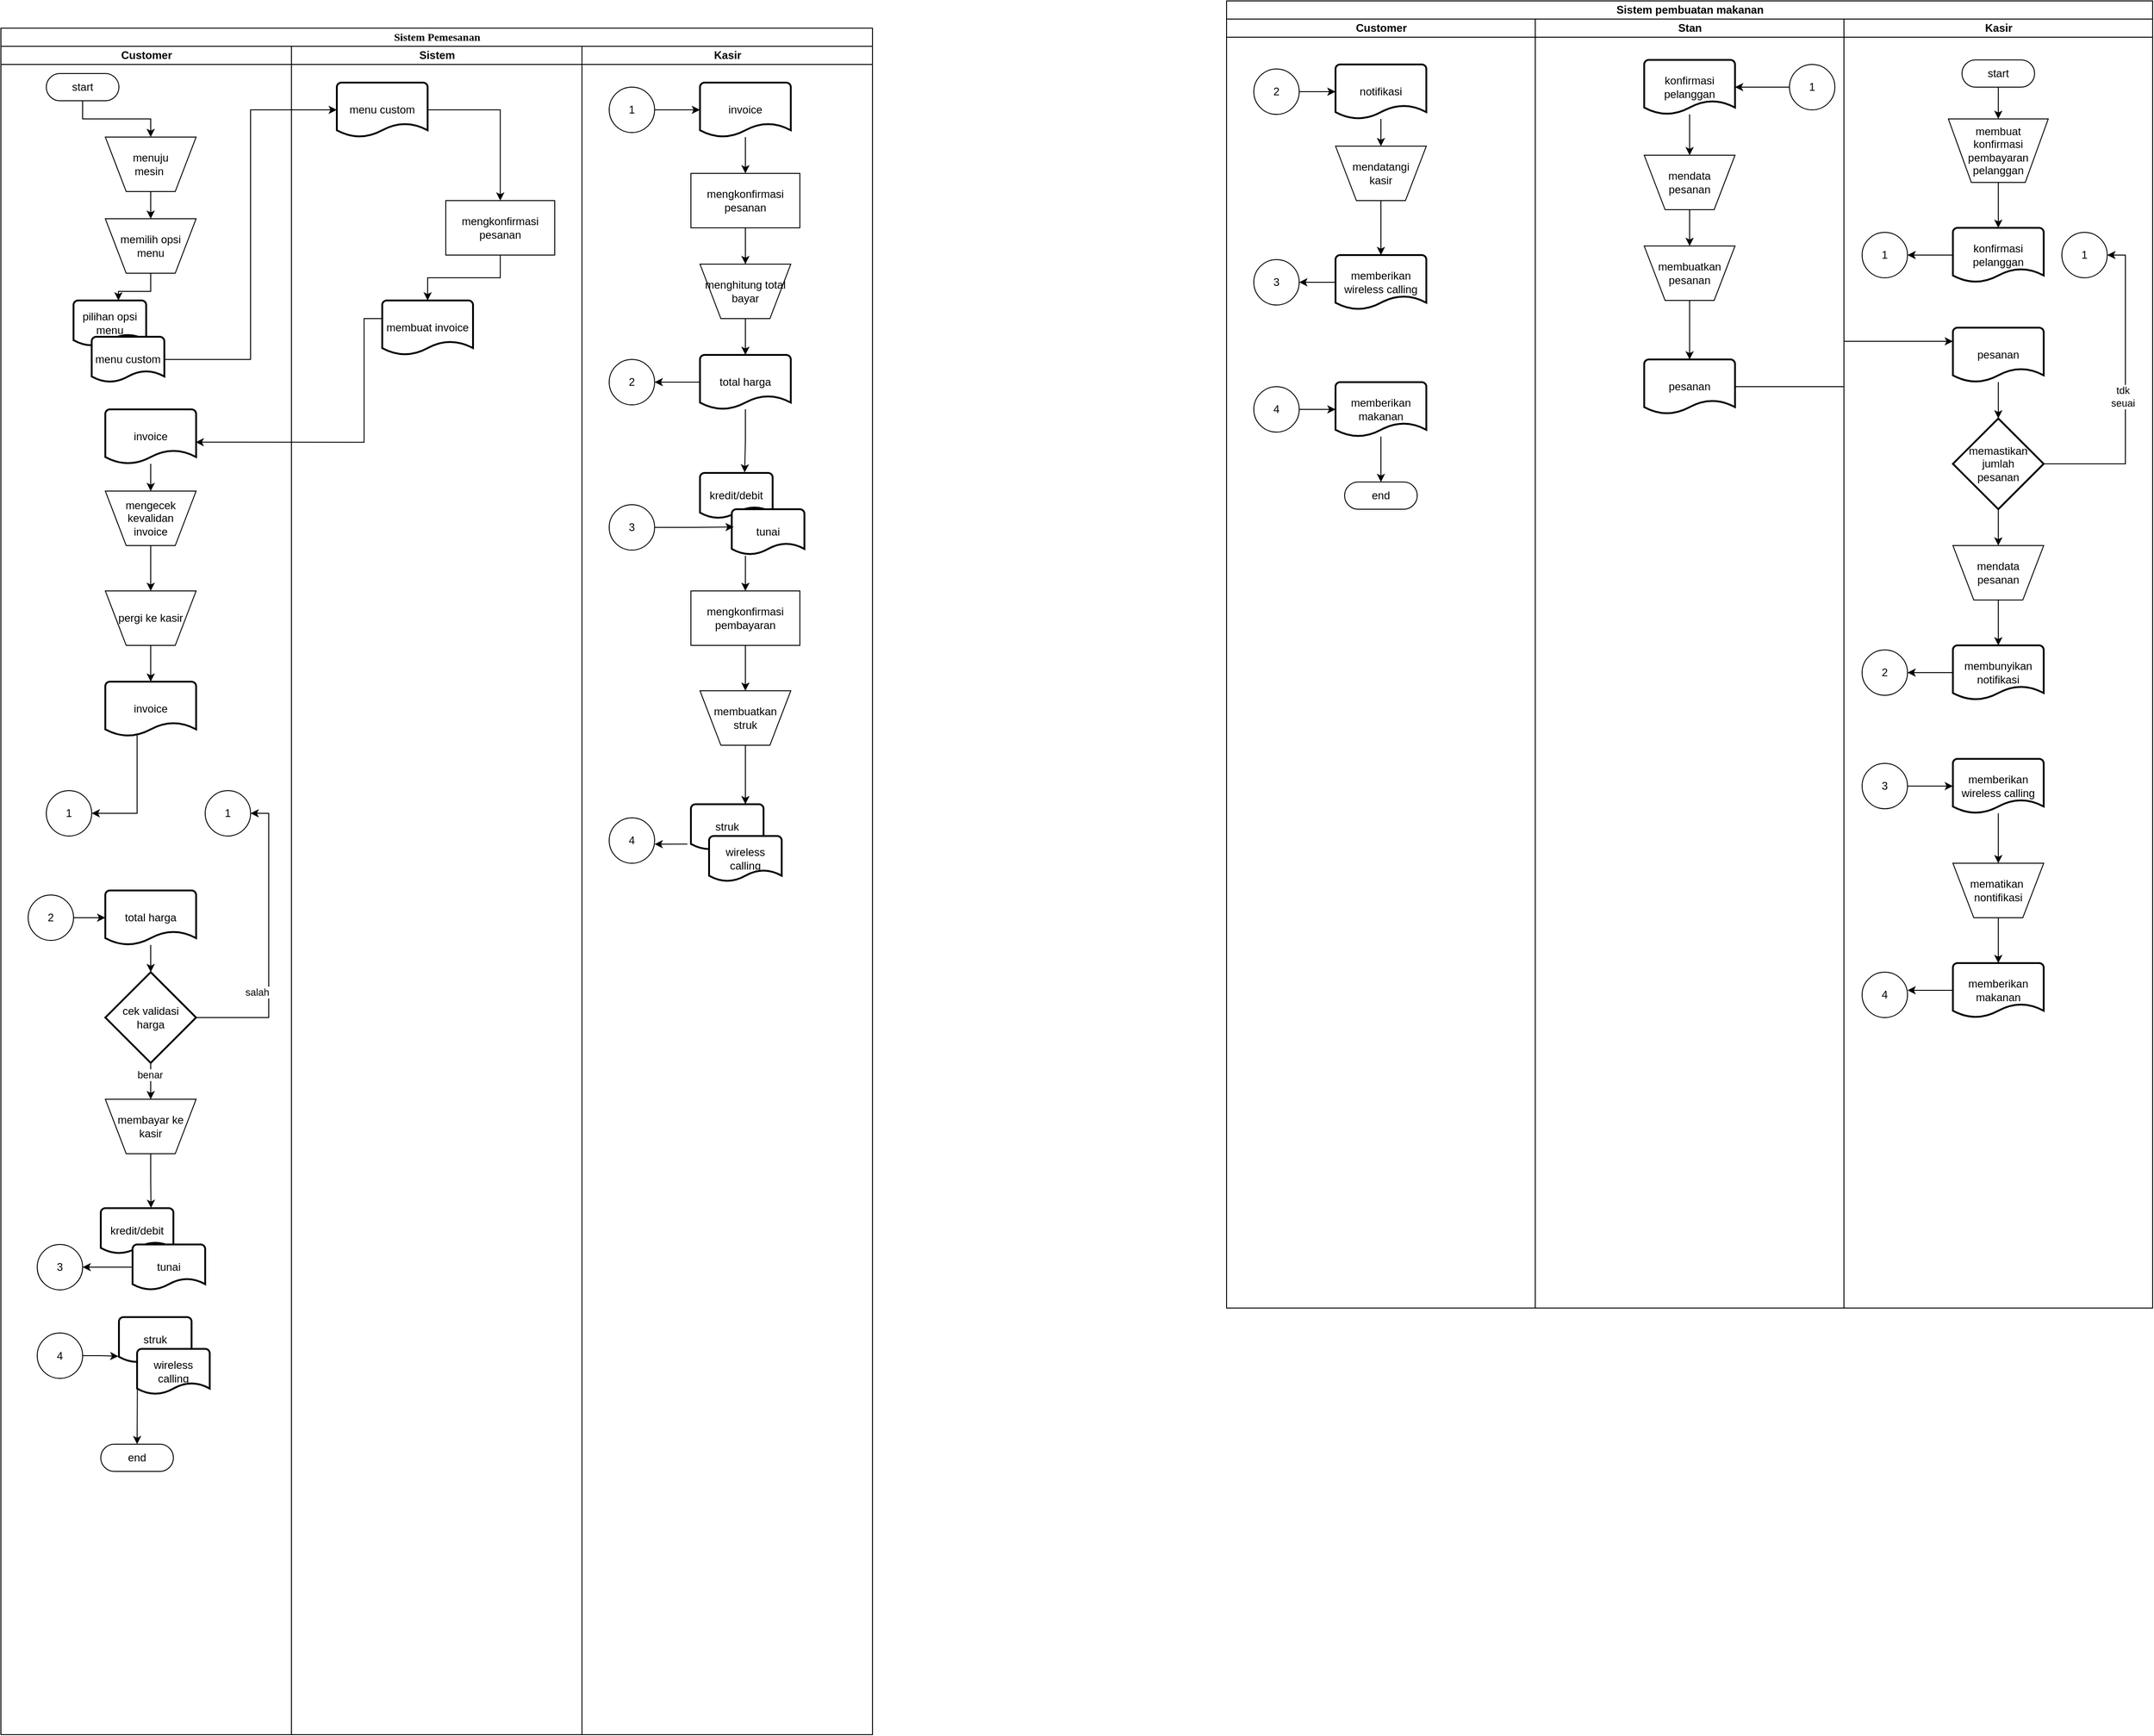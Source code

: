 <mxfile version="24.2.1" type="github">
  <diagram name="Page-1" id="0783ab3e-0a74-02c8-0abd-f7b4e66b4bec">
    <mxGraphModel dx="3350" dy="1765" grid="1" gridSize="10" guides="1" tooltips="1" connect="1" arrows="1" fold="1" page="1" pageScale="1" pageWidth="850" pageHeight="1100" background="none" math="0" shadow="0">
      <root>
        <mxCell id="0" />
        <mxCell id="1" parent="0" />
        <mxCell id="1c1d494c118603dd-1" value="Sistem Pemesanan" style="swimlane;html=1;childLayout=stackLayout;startSize=20;rounded=0;shadow=0;comic=0;labelBackgroundColor=none;strokeWidth=1;fontFamily=Verdana;fontSize=12;align=center;movable=1;resizable=1;rotatable=1;deletable=1;editable=1;locked=0;connectable=1;" parent="1" vertex="1">
          <mxGeometry x="10" y="30" width="960" height="1880" as="geometry" />
        </mxCell>
        <mxCell id="1c1d494c118603dd-2" value="Customer" style="swimlane;html=1;startSize=20;movable=1;resizable=1;rotatable=1;deletable=1;editable=1;locked=0;connectable=1;" parent="1c1d494c118603dd-1" vertex="1">
          <mxGeometry y="20" width="320" height="1860" as="geometry" />
        </mxCell>
        <mxCell id="wqHbsf-exHpVI4swrrhD-13" style="edgeStyle=orthogonalEdgeStyle;rounded=0;orthogonalLoop=1;jettySize=auto;html=1;entryX=0.5;entryY=0;entryDx=0;entryDy=0;" parent="1c1d494c118603dd-2" source="wqHbsf-exHpVI4swrrhD-8" target="wqHbsf-exHpVI4swrrhD-10" edge="1">
          <mxGeometry relative="1" as="geometry" />
        </mxCell>
        <mxCell id="wqHbsf-exHpVI4swrrhD-8" value="start" style="html=1;dashed=0;whiteSpace=wrap;shape=mxgraph.dfd.start" parent="1c1d494c118603dd-2" vertex="1">
          <mxGeometry x="50" y="30" width="80" height="30" as="geometry" />
        </mxCell>
        <mxCell id="wqHbsf-exHpVI4swrrhD-14" style="edgeStyle=orthogonalEdgeStyle;rounded=0;orthogonalLoop=1;jettySize=auto;html=1;entryX=0.5;entryY=0;entryDx=0;entryDy=0;" parent="1c1d494c118603dd-2" source="wqHbsf-exHpVI4swrrhD-10" target="wqHbsf-exHpVI4swrrhD-11" edge="1">
          <mxGeometry relative="1" as="geometry" />
        </mxCell>
        <mxCell id="wqHbsf-exHpVI4swrrhD-10" value="menuju&lt;div&gt;mesin&amp;nbsp;&lt;/div&gt;" style="verticalLabelPosition=middle;verticalAlign=middle;html=1;shape=trapezoid;perimeter=trapezoidPerimeter;whiteSpace=wrap;size=0.23;arcSize=10;flipV=1;labelPosition=center;align=center;" parent="1c1d494c118603dd-2" vertex="1">
          <mxGeometry x="115" y="100" width="100" height="60" as="geometry" />
        </mxCell>
        <mxCell id="u9i59XWlAlZomTc7qoZ3-51" style="edgeStyle=orthogonalEdgeStyle;rounded=0;orthogonalLoop=1;jettySize=auto;html=1;entryX=0.618;entryY=0;entryDx=0;entryDy=0;entryPerimeter=0;" parent="1c1d494c118603dd-2" source="wqHbsf-exHpVI4swrrhD-11" target="u9i59XWlAlZomTc7qoZ3-33" edge="1">
          <mxGeometry relative="1" as="geometry" />
        </mxCell>
        <mxCell id="wqHbsf-exHpVI4swrrhD-11" value="memilih opsi&lt;div&gt;menu&lt;/div&gt;" style="verticalLabelPosition=middle;verticalAlign=middle;html=1;shape=trapezoid;perimeter=trapezoidPerimeter;whiteSpace=wrap;size=0.23;arcSize=10;flipV=1;labelPosition=center;align=center;" parent="1c1d494c118603dd-2" vertex="1">
          <mxGeometry x="115" y="190" width="100" height="60" as="geometry" />
        </mxCell>
        <mxCell id="u9i59XWlAlZomTc7qoZ3-33" value="pilihan opsi menu" style="strokeWidth=2;html=1;shape=mxgraph.flowchart.document2;whiteSpace=wrap;size=0.25;" parent="1c1d494c118603dd-2" vertex="1">
          <mxGeometry x="80" y="280" width="80" height="50" as="geometry" />
        </mxCell>
        <mxCell id="u9i59XWlAlZomTc7qoZ3-46" style="edgeStyle=orthogonalEdgeStyle;rounded=0;orthogonalLoop=1;jettySize=auto;html=1;" parent="1c1d494c118603dd-2" source="u9i59XWlAlZomTc7qoZ3-37" target="u9i59XWlAlZomTc7qoZ3-45" edge="1">
          <mxGeometry relative="1" as="geometry" />
        </mxCell>
        <mxCell id="u9i59XWlAlZomTc7qoZ3-37" value="invoice" style="strokeWidth=2;html=1;shape=mxgraph.flowchart.document2;whiteSpace=wrap;size=0.25;" parent="1c1d494c118603dd-2" vertex="1">
          <mxGeometry x="115" y="400" width="100" height="60" as="geometry" />
        </mxCell>
        <mxCell id="u9i59XWlAlZomTc7qoZ3-48" value="" style="edgeStyle=orthogonalEdgeStyle;rounded=0;orthogonalLoop=1;jettySize=auto;html=1;" parent="1c1d494c118603dd-2" source="u9i59XWlAlZomTc7qoZ3-45" target="u9i59XWlAlZomTc7qoZ3-47" edge="1">
          <mxGeometry relative="1" as="geometry" />
        </mxCell>
        <mxCell id="u9i59XWlAlZomTc7qoZ3-45" value="mengecek kevalidan &lt;br&gt;invoice" style="verticalLabelPosition=middle;verticalAlign=middle;html=1;shape=trapezoid;perimeter=trapezoidPerimeter;whiteSpace=wrap;size=0.23;arcSize=10;flipV=1;labelPosition=center;align=center;" parent="1c1d494c118603dd-2" vertex="1">
          <mxGeometry x="115" y="490" width="100" height="60" as="geometry" />
        </mxCell>
        <mxCell id="u9i59XWlAlZomTc7qoZ3-47" value="pergi ke kasir" style="verticalLabelPosition=middle;verticalAlign=middle;html=1;shape=trapezoid;perimeter=trapezoidPerimeter;whiteSpace=wrap;size=0.23;arcSize=10;flipV=1;labelPosition=center;align=center;" parent="1c1d494c118603dd-2" vertex="1">
          <mxGeometry x="115" y="600" width="100" height="60" as="geometry" />
        </mxCell>
        <mxCell id="u9i59XWlAlZomTc7qoZ3-49" value="menu custom" style="strokeWidth=2;html=1;shape=mxgraph.flowchart.document2;whiteSpace=wrap;size=0.25;" parent="1c1d494c118603dd-2" vertex="1">
          <mxGeometry x="100" y="320" width="80" height="50" as="geometry" />
        </mxCell>
        <mxCell id="u9i59XWlAlZomTc7qoZ3-59" style="edgeStyle=orthogonalEdgeStyle;rounded=0;orthogonalLoop=1;jettySize=auto;html=1;" parent="1c1d494c118603dd-2" target="u9i59XWlAlZomTc7qoZ3-58" edge="1">
          <mxGeometry relative="1" as="geometry">
            <mxPoint x="150.0" y="730" as="sourcePoint" />
            <mxPoint x="100.0" y="855" as="targetPoint" />
            <Array as="points">
              <mxPoint x="150" y="845" />
              <mxPoint x="105" y="845" />
            </Array>
          </mxGeometry>
        </mxCell>
        <mxCell id="u9i59XWlAlZomTc7qoZ3-55" value="invoice" style="strokeWidth=2;html=1;shape=mxgraph.flowchart.document2;whiteSpace=wrap;size=0.25;" parent="1c1d494c118603dd-2" vertex="1">
          <mxGeometry x="115" y="700" width="100" height="60" as="geometry" />
        </mxCell>
        <mxCell id="u9i59XWlAlZomTc7qoZ3-56" style="edgeStyle=orthogonalEdgeStyle;rounded=0;orthogonalLoop=1;jettySize=auto;html=1;entryX=0.5;entryY=0;entryDx=0;entryDy=0;entryPerimeter=0;" parent="1c1d494c118603dd-2" source="u9i59XWlAlZomTc7qoZ3-47" target="u9i59XWlAlZomTc7qoZ3-55" edge="1">
          <mxGeometry relative="1" as="geometry" />
        </mxCell>
        <mxCell id="u9i59XWlAlZomTc7qoZ3-58" value="1" style="ellipse;whiteSpace=wrap;html=1;aspect=fixed;" parent="1c1d494c118603dd-2" vertex="1">
          <mxGeometry x="50" y="820" width="50" height="50" as="geometry" />
        </mxCell>
        <mxCell id="u9i59XWlAlZomTc7qoZ3-69" value="total harga" style="strokeWidth=2;html=1;shape=mxgraph.flowchart.document2;whiteSpace=wrap;size=0.25;" parent="1c1d494c118603dd-2" vertex="1">
          <mxGeometry x="115" y="930" width="100" height="60" as="geometry" />
        </mxCell>
        <mxCell id="u9i59XWlAlZomTc7qoZ3-70" value="2" style="ellipse;whiteSpace=wrap;html=1;aspect=fixed;" parent="1c1d494c118603dd-2" vertex="1">
          <mxGeometry x="30" y="935" width="50" height="50" as="geometry" />
        </mxCell>
        <mxCell id="u9i59XWlAlZomTc7qoZ3-71" style="edgeStyle=orthogonalEdgeStyle;rounded=0;orthogonalLoop=1;jettySize=auto;html=1;entryX=0;entryY=0.5;entryDx=0;entryDy=0;entryPerimeter=0;" parent="1c1d494c118603dd-2" source="u9i59XWlAlZomTc7qoZ3-70" target="u9i59XWlAlZomTc7qoZ3-69" edge="1">
          <mxGeometry relative="1" as="geometry" />
        </mxCell>
        <mxCell id="u9i59XWlAlZomTc7qoZ3-77" style="edgeStyle=orthogonalEdgeStyle;rounded=0;orthogonalLoop=1;jettySize=auto;html=1;entryX=1;entryY=0.5;entryDx=0;entryDy=0;" parent="1c1d494c118603dd-2" source="u9i59XWlAlZomTc7qoZ3-74" target="u9i59XWlAlZomTc7qoZ3-76" edge="1">
          <mxGeometry relative="1" as="geometry" />
        </mxCell>
        <mxCell id="FpPtYlC5EsILxaDDrqei-9" value="salah" style="edgeLabel;html=1;align=center;verticalAlign=middle;resizable=0;points=[];" parent="u9i59XWlAlZomTc7qoZ3-77" vertex="1" connectable="0">
          <mxGeometry x="-0.422" y="4" relative="1" as="geometry">
            <mxPoint x="-9" y="-14" as="offset" />
          </mxGeometry>
        </mxCell>
        <mxCell id="u9i59XWlAlZomTc7qoZ3-78" style="edgeStyle=orthogonalEdgeStyle;rounded=0;orthogonalLoop=1;jettySize=auto;html=1;" parent="1c1d494c118603dd-2" source="u9i59XWlAlZomTc7qoZ3-74" target="u9i59XWlAlZomTc7qoZ3-75" edge="1">
          <mxGeometry relative="1" as="geometry" />
        </mxCell>
        <mxCell id="FpPtYlC5EsILxaDDrqei-8" value="benar" style="edgeLabel;html=1;align=center;verticalAlign=middle;resizable=0;points=[];" parent="u9i59XWlAlZomTc7qoZ3-78" vertex="1" connectable="0">
          <mxGeometry x="-0.35" y="-1" relative="1" as="geometry">
            <mxPoint as="offset" />
          </mxGeometry>
        </mxCell>
        <mxCell id="u9i59XWlAlZomTc7qoZ3-74" value="cek validasi&lt;div&gt;harga&lt;/div&gt;" style="strokeWidth=2;html=1;shape=mxgraph.flowchart.decision;whiteSpace=wrap;" parent="1c1d494c118603dd-2" vertex="1">
          <mxGeometry x="115" y="1020" width="100" height="100" as="geometry" />
        </mxCell>
        <mxCell id="u9i59XWlAlZomTc7qoZ3-75" value="membayar ke kasir" style="verticalLabelPosition=middle;verticalAlign=middle;html=1;shape=trapezoid;perimeter=trapezoidPerimeter;whiteSpace=wrap;size=0.23;arcSize=10;flipV=1;labelPosition=center;align=center;" parent="1c1d494c118603dd-2" vertex="1">
          <mxGeometry x="115" y="1160" width="100" height="60" as="geometry" />
        </mxCell>
        <mxCell id="u9i59XWlAlZomTc7qoZ3-76" value="1" style="ellipse;whiteSpace=wrap;html=1;aspect=fixed;" parent="1c1d494c118603dd-2" vertex="1">
          <mxGeometry x="225" y="820" width="50" height="50" as="geometry" />
        </mxCell>
        <mxCell id="u9i59XWlAlZomTc7qoZ3-82" value="kredit/debit" style="strokeWidth=2;html=1;shape=mxgraph.flowchart.document2;whiteSpace=wrap;size=0.25;" parent="1c1d494c118603dd-2" vertex="1">
          <mxGeometry x="110" y="1280" width="80" height="50" as="geometry" />
        </mxCell>
        <mxCell id="u9i59XWlAlZomTc7qoZ3-86" style="edgeStyle=orthogonalEdgeStyle;rounded=0;orthogonalLoop=1;jettySize=auto;html=1;entryX=1;entryY=0.5;entryDx=0;entryDy=0;" parent="1c1d494c118603dd-2" source="u9i59XWlAlZomTc7qoZ3-83" target="u9i59XWlAlZomTc7qoZ3-85" edge="1">
          <mxGeometry relative="1" as="geometry">
            <mxPoint x="90" y="1345" as="targetPoint" />
          </mxGeometry>
        </mxCell>
        <mxCell id="u9i59XWlAlZomTc7qoZ3-83" value="tunai" style="strokeWidth=2;html=1;shape=mxgraph.flowchart.document2;whiteSpace=wrap;size=0.25;" parent="1c1d494c118603dd-2" vertex="1">
          <mxGeometry x="145" y="1320" width="80" height="50" as="geometry" />
        </mxCell>
        <mxCell id="u9i59XWlAlZomTc7qoZ3-84" style="edgeStyle=orthogonalEdgeStyle;rounded=0;orthogonalLoop=1;jettySize=auto;html=1;entryX=0.692;entryY=-0.007;entryDx=0;entryDy=0;entryPerimeter=0;" parent="1c1d494c118603dd-2" source="u9i59XWlAlZomTc7qoZ3-75" target="u9i59XWlAlZomTc7qoZ3-82" edge="1">
          <mxGeometry relative="1" as="geometry" />
        </mxCell>
        <mxCell id="u9i59XWlAlZomTc7qoZ3-85" value="3" style="ellipse;whiteSpace=wrap;html=1;aspect=fixed;" parent="1c1d494c118603dd-2" vertex="1">
          <mxGeometry x="40" y="1320" width="50" height="50" as="geometry" />
        </mxCell>
        <mxCell id="u9i59XWlAlZomTc7qoZ3-109" value="4" style="ellipse;whiteSpace=wrap;html=1;aspect=fixed;" parent="1c1d494c118603dd-2" vertex="1">
          <mxGeometry x="40" y="1417.5" width="50" height="50" as="geometry" />
        </mxCell>
        <mxCell id="u9i59XWlAlZomTc7qoZ3-112" style="edgeStyle=orthogonalEdgeStyle;rounded=0;orthogonalLoop=1;jettySize=auto;html=1;entryX=0.5;entryY=0;entryDx=0;entryDy=0;entryPerimeter=0;" parent="1c1d494c118603dd-2" source="u9i59XWlAlZomTc7qoZ3-69" target="u9i59XWlAlZomTc7qoZ3-74" edge="1">
          <mxGeometry relative="1" as="geometry" />
        </mxCell>
        <mxCell id="FpPtYlC5EsILxaDDrqei-4" value="struk" style="strokeWidth=2;html=1;shape=mxgraph.flowchart.document2;whiteSpace=wrap;size=0.25;" parent="1c1d494c118603dd-2" vertex="1">
          <mxGeometry x="130" y="1400" width="80" height="50" as="geometry" />
        </mxCell>
        <mxCell id="FpPtYlC5EsILxaDDrqei-5" value="wireless calling" style="strokeWidth=2;html=1;shape=mxgraph.flowchart.document2;whiteSpace=wrap;size=0.25;" parent="1c1d494c118603dd-2" vertex="1">
          <mxGeometry x="150" y="1435" width="80" height="50" as="geometry" />
        </mxCell>
        <mxCell id="FpPtYlC5EsILxaDDrqei-7" style="edgeStyle=orthogonalEdgeStyle;rounded=0;orthogonalLoop=1;jettySize=auto;html=1;entryX=-0.008;entryY=0.863;entryDx=0;entryDy=0;entryPerimeter=0;" parent="1c1d494c118603dd-2" source="u9i59XWlAlZomTc7qoZ3-109" target="FpPtYlC5EsILxaDDrqei-4" edge="1">
          <mxGeometry relative="1" as="geometry" />
        </mxCell>
        <mxCell id="FpPtYlC5EsILxaDDrqei-74" value="end" style="html=1;dashed=0;whiteSpace=wrap;shape=mxgraph.dfd.start" parent="1c1d494c118603dd-2" vertex="1">
          <mxGeometry x="110" y="1540" width="80" height="30" as="geometry" />
        </mxCell>
        <mxCell id="FpPtYlC5EsILxaDDrqei-75" value="" style="endArrow=classic;html=1;rounded=0;entryX=0.5;entryY=0.5;entryDx=0;entryDy=-15;entryPerimeter=0;exitX=0.004;exitY=0.826;exitDx=0;exitDy=0;exitPerimeter=0;" parent="1c1d494c118603dd-2" source="FpPtYlC5EsILxaDDrqei-5" target="FpPtYlC5EsILxaDDrqei-74" edge="1">
          <mxGeometry width="50" height="50" relative="1" as="geometry">
            <mxPoint x="240" y="1560" as="sourcePoint" />
            <mxPoint x="290" y="1510" as="targetPoint" />
          </mxGeometry>
        </mxCell>
        <mxCell id="1c1d494c118603dd-3" value="Sistem" style="swimlane;html=1;startSize=20;movable=1;resizable=1;rotatable=1;deletable=1;editable=1;locked=0;connectable=1;" parent="1c1d494c118603dd-1" vertex="1">
          <mxGeometry x="320" y="20" width="320" height="1860" as="geometry" />
        </mxCell>
        <mxCell id="u9i59XWlAlZomTc7qoZ3-42" style="edgeStyle=orthogonalEdgeStyle;rounded=0;orthogonalLoop=1;jettySize=auto;html=1;" parent="1c1d494c118603dd-3" source="u9i59XWlAlZomTc7qoZ3-34" target="u9i59XWlAlZomTc7qoZ3-35" edge="1">
          <mxGeometry relative="1" as="geometry" />
        </mxCell>
        <mxCell id="u9i59XWlAlZomTc7qoZ3-34" value="menu custom" style="strokeWidth=2;html=1;shape=mxgraph.flowchart.document2;whiteSpace=wrap;size=0.25;" parent="1c1d494c118603dd-3" vertex="1">
          <mxGeometry x="50" y="40" width="100" height="60" as="geometry" />
        </mxCell>
        <mxCell id="u9i59XWlAlZomTc7qoZ3-35" value="mengkonfirmasi pesanan" style="rounded=0;whiteSpace=wrap;html=1;" parent="1c1d494c118603dd-3" vertex="1">
          <mxGeometry x="170" y="170" width="120" height="60" as="geometry" />
        </mxCell>
        <mxCell id="u9i59XWlAlZomTc7qoZ3-36" value="membuat invoice" style="strokeWidth=2;html=1;shape=mxgraph.flowchart.document2;whiteSpace=wrap;size=0.25;" parent="1c1d494c118603dd-3" vertex="1">
          <mxGeometry x="100" y="280" width="100" height="60" as="geometry" />
        </mxCell>
        <mxCell id="u9i59XWlAlZomTc7qoZ3-43" style="edgeStyle=orthogonalEdgeStyle;rounded=0;orthogonalLoop=1;jettySize=auto;html=1;entryX=0.5;entryY=0;entryDx=0;entryDy=0;entryPerimeter=0;" parent="1c1d494c118603dd-3" source="u9i59XWlAlZomTc7qoZ3-35" target="u9i59XWlAlZomTc7qoZ3-36" edge="1">
          <mxGeometry relative="1" as="geometry" />
        </mxCell>
        <mxCell id="u9i59XWlAlZomTc7qoZ3-44" style="edgeStyle=orthogonalEdgeStyle;rounded=0;orthogonalLoop=1;jettySize=auto;html=1;entryX=0.995;entryY=0.603;entryDx=0;entryDy=0;entryPerimeter=0;" parent="1c1d494c118603dd-1" source="u9i59XWlAlZomTc7qoZ3-36" target="u9i59XWlAlZomTc7qoZ3-37" edge="1">
          <mxGeometry relative="1" as="geometry">
            <Array as="points">
              <mxPoint x="450" y="320" />
              <mxPoint x="400" y="320" />
              <mxPoint x="400" y="456" />
            </Array>
          </mxGeometry>
        </mxCell>
        <mxCell id="u9i59XWlAlZomTc7qoZ3-54" style="edgeStyle=orthogonalEdgeStyle;rounded=0;orthogonalLoop=1;jettySize=auto;html=1;entryX=0;entryY=0.5;entryDx=0;entryDy=0;entryPerimeter=0;" parent="1c1d494c118603dd-1" source="u9i59XWlAlZomTc7qoZ3-49" target="u9i59XWlAlZomTc7qoZ3-34" edge="1">
          <mxGeometry relative="1" as="geometry" />
        </mxCell>
        <mxCell id="1c1d494c118603dd-4" value="Kasir" style="swimlane;html=1;startSize=20;movable=1;resizable=1;rotatable=1;deletable=1;editable=1;locked=0;connectable=1;" parent="1c1d494c118603dd-1" vertex="1">
          <mxGeometry x="640" y="20" width="320" height="1860" as="geometry" />
        </mxCell>
        <mxCell id="u9i59XWlAlZomTc7qoZ3-65" style="edgeStyle=orthogonalEdgeStyle;rounded=0;orthogonalLoop=1;jettySize=auto;html=1;" parent="1c1d494c118603dd-4" source="wqHbsf-exHpVI4swrrhD-23" target="u9i59XWlAlZomTc7qoZ3-62" edge="1">
          <mxGeometry relative="1" as="geometry" />
        </mxCell>
        <mxCell id="wqHbsf-exHpVI4swrrhD-23" value="1" style="ellipse;whiteSpace=wrap;html=1;aspect=fixed;" parent="1c1d494c118603dd-4" vertex="1">
          <mxGeometry x="30" y="45" width="50" height="50" as="geometry" />
        </mxCell>
        <mxCell id="u9i59XWlAlZomTc7qoZ3-89" style="edgeStyle=orthogonalEdgeStyle;rounded=0;orthogonalLoop=1;jettySize=auto;html=1;entryX=0.5;entryY=0;entryDx=0;entryDy=0;" parent="1c1d494c118603dd-4" source="u9i59XWlAlZomTc7qoZ3-61" target="u9i59XWlAlZomTc7qoZ3-66" edge="1">
          <mxGeometry relative="1" as="geometry" />
        </mxCell>
        <mxCell id="u9i59XWlAlZomTc7qoZ3-61" value="mengkonfirmasi pesanan" style="rounded=0;whiteSpace=wrap;html=1;" parent="1c1d494c118603dd-4" vertex="1">
          <mxGeometry x="120" y="140" width="120" height="60" as="geometry" />
        </mxCell>
        <mxCell id="u9i59XWlAlZomTc7qoZ3-88" style="edgeStyle=orthogonalEdgeStyle;rounded=0;orthogonalLoop=1;jettySize=auto;html=1;entryX=0.5;entryY=0;entryDx=0;entryDy=0;" parent="1c1d494c118603dd-4" source="u9i59XWlAlZomTc7qoZ3-62" target="u9i59XWlAlZomTc7qoZ3-61" edge="1">
          <mxGeometry relative="1" as="geometry" />
        </mxCell>
        <mxCell id="u9i59XWlAlZomTc7qoZ3-62" value="invoice" style="strokeWidth=2;html=1;shape=mxgraph.flowchart.document2;whiteSpace=wrap;size=0.25;" parent="1c1d494c118603dd-4" vertex="1">
          <mxGeometry x="130" y="40" width="100" height="60" as="geometry" />
        </mxCell>
        <mxCell id="u9i59XWlAlZomTc7qoZ3-66" value="menghitung total bayar" style="verticalLabelPosition=middle;verticalAlign=middle;html=1;shape=trapezoid;perimeter=trapezoidPerimeter;whiteSpace=wrap;size=0.23;arcSize=10;flipV=1;labelPosition=center;align=center;" parent="1c1d494c118603dd-4" vertex="1">
          <mxGeometry x="130" y="240" width="100" height="60" as="geometry" />
        </mxCell>
        <mxCell id="u9i59XWlAlZomTc7qoZ3-72" style="edgeStyle=orthogonalEdgeStyle;rounded=0;orthogonalLoop=1;jettySize=auto;html=1;entryX=1;entryY=0.5;entryDx=0;entryDy=0;" parent="1c1d494c118603dd-4" source="u9i59XWlAlZomTc7qoZ3-67" target="u9i59XWlAlZomTc7qoZ3-68" edge="1">
          <mxGeometry relative="1" as="geometry" />
        </mxCell>
        <mxCell id="u9i59XWlAlZomTc7qoZ3-67" value="total harga" style="strokeWidth=2;html=1;shape=mxgraph.flowchart.document2;whiteSpace=wrap;size=0.25;" parent="1c1d494c118603dd-4" vertex="1">
          <mxGeometry x="130" y="340" width="100" height="60" as="geometry" />
        </mxCell>
        <mxCell id="u9i59XWlAlZomTc7qoZ3-68" value="2" style="ellipse;whiteSpace=wrap;html=1;aspect=fixed;" parent="1c1d494c118603dd-4" vertex="1">
          <mxGeometry x="30" y="345" width="50" height="50" as="geometry" />
        </mxCell>
        <mxCell id="u9i59XWlAlZomTc7qoZ3-90" style="edgeStyle=orthogonalEdgeStyle;rounded=0;orthogonalLoop=1;jettySize=auto;html=1;entryX=0.5;entryY=0;entryDx=0;entryDy=0;entryPerimeter=0;" parent="1c1d494c118603dd-4" source="u9i59XWlAlZomTc7qoZ3-66" target="u9i59XWlAlZomTc7qoZ3-67" edge="1">
          <mxGeometry relative="1" as="geometry" />
        </mxCell>
        <mxCell id="u9i59XWlAlZomTc7qoZ3-91" value="kredit/debit" style="strokeWidth=2;html=1;shape=mxgraph.flowchart.document2;whiteSpace=wrap;size=0.25;" parent="1c1d494c118603dd-4" vertex="1">
          <mxGeometry x="130" y="470" width="80" height="50" as="geometry" />
        </mxCell>
        <mxCell id="u9i59XWlAlZomTc7qoZ3-93" value="tunai" style="strokeWidth=2;html=1;shape=mxgraph.flowchart.document2;whiteSpace=wrap;size=0.25;" parent="1c1d494c118603dd-4" vertex="1">
          <mxGeometry x="165" y="510" width="80" height="50" as="geometry" />
        </mxCell>
        <mxCell id="u9i59XWlAlZomTc7qoZ3-97" style="edgeStyle=orthogonalEdgeStyle;rounded=0;orthogonalLoop=1;jettySize=auto;html=1;entryX=0.027;entryY=0.39;entryDx=0;entryDy=0;entryPerimeter=0;" parent="1c1d494c118603dd-4" source="u9i59XWlAlZomTc7qoZ3-94" target="u9i59XWlAlZomTc7qoZ3-93" edge="1">
          <mxGeometry relative="1" as="geometry">
            <mxPoint x="160" y="530" as="targetPoint" />
          </mxGeometry>
        </mxCell>
        <mxCell id="u9i59XWlAlZomTc7qoZ3-94" value="3" style="ellipse;whiteSpace=wrap;html=1;aspect=fixed;" parent="1c1d494c118603dd-4" vertex="1">
          <mxGeometry x="30" y="505" width="50" height="50" as="geometry" />
        </mxCell>
        <mxCell id="u9i59XWlAlZomTc7qoZ3-96" style="edgeStyle=orthogonalEdgeStyle;rounded=0;orthogonalLoop=1;jettySize=auto;html=1;entryX=0.615;entryY=-0.011;entryDx=0;entryDy=0;entryPerimeter=0;" parent="1c1d494c118603dd-4" source="u9i59XWlAlZomTc7qoZ3-67" target="u9i59XWlAlZomTc7qoZ3-91" edge="1">
          <mxGeometry relative="1" as="geometry" />
        </mxCell>
        <mxCell id="u9i59XWlAlZomTc7qoZ3-103" style="edgeStyle=orthogonalEdgeStyle;rounded=0;orthogonalLoop=1;jettySize=auto;html=1;" parent="1c1d494c118603dd-4" source="u9i59XWlAlZomTc7qoZ3-99" target="u9i59XWlAlZomTc7qoZ3-101" edge="1">
          <mxGeometry relative="1" as="geometry" />
        </mxCell>
        <mxCell id="u9i59XWlAlZomTc7qoZ3-99" value="mengkonfirmasi pembayaran" style="rounded=0;whiteSpace=wrap;html=1;" parent="1c1d494c118603dd-4" vertex="1">
          <mxGeometry x="120" y="600" width="120" height="60" as="geometry" />
        </mxCell>
        <mxCell id="u9i59XWlAlZomTc7qoZ3-100" value="" style="endArrow=classic;html=1;rounded=0;entryX=0.5;entryY=0;entryDx=0;entryDy=0;exitX=0.188;exitY=1.025;exitDx=0;exitDy=0;exitPerimeter=0;" parent="1c1d494c118603dd-4" source="u9i59XWlAlZomTc7qoZ3-93" target="u9i59XWlAlZomTc7qoZ3-99" edge="1">
          <mxGeometry width="50" height="50" relative="1" as="geometry">
            <mxPoint x="170" y="560" as="sourcePoint" />
            <mxPoint x="-130" y="560" as="targetPoint" />
          </mxGeometry>
        </mxCell>
        <mxCell id="u9i59XWlAlZomTc7qoZ3-101" value="membuatkan struk" style="verticalLabelPosition=middle;verticalAlign=middle;html=1;shape=trapezoid;perimeter=trapezoidPerimeter;whiteSpace=wrap;size=0.23;arcSize=10;flipV=1;labelPosition=center;align=center;" parent="1c1d494c118603dd-4" vertex="1">
          <mxGeometry x="130" y="710" width="100" height="60" as="geometry" />
        </mxCell>
        <mxCell id="u9i59XWlAlZomTc7qoZ3-102" value="struk" style="strokeWidth=2;html=1;shape=mxgraph.flowchart.document2;whiteSpace=wrap;size=0.25;" parent="1c1d494c118603dd-4" vertex="1">
          <mxGeometry x="120" y="835" width="80" height="50" as="geometry" />
        </mxCell>
        <mxCell id="u9i59XWlAlZomTc7qoZ3-105" value="4" style="ellipse;whiteSpace=wrap;html=1;aspect=fixed;" parent="1c1d494c118603dd-4" vertex="1">
          <mxGeometry x="30" y="850" width="50" height="50" as="geometry" />
        </mxCell>
        <mxCell id="FpPtYlC5EsILxaDDrqei-1" value="wireless calling" style="strokeWidth=2;html=1;shape=mxgraph.flowchart.document2;whiteSpace=wrap;size=0.25;" parent="1c1d494c118603dd-4" vertex="1">
          <mxGeometry x="140" y="870" width="80" height="50" as="geometry" />
        </mxCell>
        <mxCell id="FpPtYlC5EsILxaDDrqei-2" style="edgeStyle=orthogonalEdgeStyle;rounded=0;orthogonalLoop=1;jettySize=auto;html=1;entryX=0.75;entryY=0;entryDx=0;entryDy=0;entryPerimeter=0;" parent="1c1d494c118603dd-4" source="u9i59XWlAlZomTc7qoZ3-101" target="u9i59XWlAlZomTc7qoZ3-102" edge="1">
          <mxGeometry relative="1" as="geometry" />
        </mxCell>
        <mxCell id="FpPtYlC5EsILxaDDrqei-3" value="" style="endArrow=classic;html=1;rounded=0;exitX=-0.048;exitY=0.877;exitDx=0;exitDy=0;exitPerimeter=0;" parent="1c1d494c118603dd-4" source="u9i59XWlAlZomTc7qoZ3-102" edge="1">
          <mxGeometry width="50" height="50" relative="1" as="geometry">
            <mxPoint x="60" y="1010" as="sourcePoint" />
            <mxPoint x="80" y="879" as="targetPoint" />
          </mxGeometry>
        </mxCell>
        <mxCell id="u9i59XWlAlZomTc7qoZ3-113" value="Sistem pembuatan makanan" style="swimlane;childLayout=stackLayout;resizeParent=1;resizeParentMax=0;startSize=20;html=1;" parent="1" vertex="1">
          <mxGeometry x="1360" width="1020" height="1440" as="geometry" />
        </mxCell>
        <mxCell id="u9i59XWlAlZomTc7qoZ3-114" value="Customer" style="swimlane;startSize=20;html=1;" parent="u9i59XWlAlZomTc7qoZ3-113" vertex="1">
          <mxGeometry y="20" width="340" height="1420" as="geometry" />
        </mxCell>
        <mxCell id="FpPtYlC5EsILxaDDrqei-113" style="edgeStyle=orthogonalEdgeStyle;rounded=0;orthogonalLoop=1;jettySize=auto;html=1;entryX=0.5;entryY=0;entryDx=0;entryDy=0;" parent="u9i59XWlAlZomTc7qoZ3-114" source="FpPtYlC5EsILxaDDrqei-108" target="FpPtYlC5EsILxaDDrqei-111" edge="1">
          <mxGeometry relative="1" as="geometry" />
        </mxCell>
        <mxCell id="FpPtYlC5EsILxaDDrqei-108" value="notifikasi" style="strokeWidth=2;html=1;shape=mxgraph.flowchart.document2;whiteSpace=wrap;size=0.25;" parent="u9i59XWlAlZomTc7qoZ3-114" vertex="1">
          <mxGeometry x="120" y="50" width="100" height="60" as="geometry" />
        </mxCell>
        <mxCell id="FpPtYlC5EsILxaDDrqei-109" value="2" style="ellipse;whiteSpace=wrap;html=1;aspect=fixed;" parent="u9i59XWlAlZomTc7qoZ3-114" vertex="1">
          <mxGeometry x="30" y="55" width="50" height="50" as="geometry" />
        </mxCell>
        <mxCell id="FpPtYlC5EsILxaDDrqei-110" style="edgeStyle=orthogonalEdgeStyle;rounded=0;orthogonalLoop=1;jettySize=auto;html=1;entryX=0;entryY=0.5;entryDx=0;entryDy=0;entryPerimeter=0;" parent="u9i59XWlAlZomTc7qoZ3-114" source="FpPtYlC5EsILxaDDrqei-109" target="FpPtYlC5EsILxaDDrqei-108" edge="1">
          <mxGeometry relative="1" as="geometry" />
        </mxCell>
        <mxCell id="FpPtYlC5EsILxaDDrqei-111" value="mendatangi &lt;br&gt;kasir" style="verticalLabelPosition=middle;verticalAlign=middle;html=1;shape=trapezoid;perimeter=trapezoidPerimeter;whiteSpace=wrap;size=0.23;arcSize=10;flipV=1;labelPosition=center;align=center;" parent="u9i59XWlAlZomTc7qoZ3-114" vertex="1">
          <mxGeometry x="120" y="140" width="100" height="60" as="geometry" />
        </mxCell>
        <mxCell id="FpPtYlC5EsILxaDDrqei-117" style="edgeStyle=orthogonalEdgeStyle;rounded=0;orthogonalLoop=1;jettySize=auto;html=1;entryX=1;entryY=0.5;entryDx=0;entryDy=0;" parent="u9i59XWlAlZomTc7qoZ3-114" source="FpPtYlC5EsILxaDDrqei-112" target="FpPtYlC5EsILxaDDrqei-115" edge="1">
          <mxGeometry relative="1" as="geometry" />
        </mxCell>
        <mxCell id="FpPtYlC5EsILxaDDrqei-112" value="memberikan  wireless calling" style="strokeWidth=2;html=1;shape=mxgraph.flowchart.document2;whiteSpace=wrap;size=0.25;" parent="u9i59XWlAlZomTc7qoZ3-114" vertex="1">
          <mxGeometry x="120" y="260" width="100" height="60" as="geometry" />
        </mxCell>
        <mxCell id="FpPtYlC5EsILxaDDrqei-114" style="edgeStyle=orthogonalEdgeStyle;rounded=0;orthogonalLoop=1;jettySize=auto;html=1;entryX=0.5;entryY=0;entryDx=0;entryDy=0;entryPerimeter=0;" parent="u9i59XWlAlZomTc7qoZ3-114" source="FpPtYlC5EsILxaDDrqei-111" target="FpPtYlC5EsILxaDDrqei-112" edge="1">
          <mxGeometry relative="1" as="geometry" />
        </mxCell>
        <mxCell id="FpPtYlC5EsILxaDDrqei-115" value="3" style="ellipse;whiteSpace=wrap;html=1;aspect=fixed;" parent="u9i59XWlAlZomTc7qoZ3-114" vertex="1">
          <mxGeometry x="30" y="265" width="50" height="50" as="geometry" />
        </mxCell>
        <mxCell id="QvwExv97PCOJJsuxtD2M-10" value="memberikan makanan" style="strokeWidth=2;html=1;shape=mxgraph.flowchart.document2;whiteSpace=wrap;size=0.25;" parent="u9i59XWlAlZomTc7qoZ3-114" vertex="1">
          <mxGeometry x="120" y="400" width="100" height="60" as="geometry" />
        </mxCell>
        <mxCell id="QvwExv97PCOJJsuxtD2M-11" value="4" style="ellipse;whiteSpace=wrap;html=1;aspect=fixed;" parent="u9i59XWlAlZomTc7qoZ3-114" vertex="1">
          <mxGeometry x="30" y="405" width="50" height="50" as="geometry" />
        </mxCell>
        <mxCell id="QvwExv97PCOJJsuxtD2M-13" style="edgeStyle=orthogonalEdgeStyle;rounded=0;orthogonalLoop=1;jettySize=auto;html=1;entryX=0;entryY=0.5;entryDx=0;entryDy=0;entryPerimeter=0;" parent="u9i59XWlAlZomTc7qoZ3-114" source="QvwExv97PCOJJsuxtD2M-11" target="QvwExv97PCOJJsuxtD2M-10" edge="1">
          <mxGeometry relative="1" as="geometry" />
        </mxCell>
        <mxCell id="QvwExv97PCOJJsuxtD2M-14" value="end" style="html=1;dashed=0;whiteSpace=wrap;shape=mxgraph.dfd.start" parent="u9i59XWlAlZomTc7qoZ3-114" vertex="1">
          <mxGeometry x="130" y="510" width="80" height="30" as="geometry" />
        </mxCell>
        <mxCell id="QvwExv97PCOJJsuxtD2M-15" style="edgeStyle=orthogonalEdgeStyle;rounded=0;orthogonalLoop=1;jettySize=auto;html=1;entryX=0.5;entryY=0.5;entryDx=0;entryDy=-15;entryPerimeter=0;" parent="u9i59XWlAlZomTc7qoZ3-114" source="QvwExv97PCOJJsuxtD2M-10" target="QvwExv97PCOJJsuxtD2M-14" edge="1">
          <mxGeometry relative="1" as="geometry" />
        </mxCell>
        <mxCell id="u9i59XWlAlZomTc7qoZ3-115" value="Stan" style="swimlane;startSize=20;html=1;" parent="u9i59XWlAlZomTc7qoZ3-113" vertex="1">
          <mxGeometry x="340" y="20" width="340" height="1420" as="geometry" />
        </mxCell>
        <mxCell id="FpPtYlC5EsILxaDDrqei-84" style="edgeStyle=orthogonalEdgeStyle;rounded=0;orthogonalLoop=1;jettySize=auto;html=1;entryX=0.5;entryY=0;entryDx=0;entryDy=0;" parent="u9i59XWlAlZomTc7qoZ3-115" source="FpPtYlC5EsILxaDDrqei-79" target="FpPtYlC5EsILxaDDrqei-81" edge="1">
          <mxGeometry relative="1" as="geometry" />
        </mxCell>
        <mxCell id="FpPtYlC5EsILxaDDrqei-79" value="konfirmasi pelanggan" style="strokeWidth=2;html=1;shape=mxgraph.flowchart.document2;whiteSpace=wrap;size=0.25;" parent="u9i59XWlAlZomTc7qoZ3-115" vertex="1">
          <mxGeometry x="120" y="45" width="100" height="60" as="geometry" />
        </mxCell>
        <mxCell id="FpPtYlC5EsILxaDDrqei-85" style="edgeStyle=orthogonalEdgeStyle;rounded=0;orthogonalLoop=1;jettySize=auto;html=1;" parent="u9i59XWlAlZomTc7qoZ3-115" source="FpPtYlC5EsILxaDDrqei-81" target="FpPtYlC5EsILxaDDrqei-83" edge="1">
          <mxGeometry relative="1" as="geometry" />
        </mxCell>
        <mxCell id="FpPtYlC5EsILxaDDrqei-81" value="mendata &lt;br&gt;pesanan" style="verticalLabelPosition=middle;verticalAlign=middle;html=1;shape=trapezoid;perimeter=trapezoidPerimeter;whiteSpace=wrap;size=0.23;arcSize=10;flipV=1;labelPosition=center;align=center;" parent="u9i59XWlAlZomTc7qoZ3-115" vertex="1">
          <mxGeometry x="120" y="150" width="100" height="60" as="geometry" />
        </mxCell>
        <mxCell id="FpPtYlC5EsILxaDDrqei-83" value="membuatkan pesanan" style="verticalLabelPosition=middle;verticalAlign=middle;html=1;shape=trapezoid;perimeter=trapezoidPerimeter;whiteSpace=wrap;size=0.23;arcSize=10;flipV=1;labelPosition=center;align=center;" parent="u9i59XWlAlZomTc7qoZ3-115" vertex="1">
          <mxGeometry x="120" y="250" width="100" height="60" as="geometry" />
        </mxCell>
        <mxCell id="FpPtYlC5EsILxaDDrqei-86" value="pesanan" style="strokeWidth=2;html=1;shape=mxgraph.flowchart.document2;whiteSpace=wrap;size=0.25;" parent="u9i59XWlAlZomTc7qoZ3-115" vertex="1">
          <mxGeometry x="120" y="375" width="100" height="60" as="geometry" />
        </mxCell>
        <mxCell id="FpPtYlC5EsILxaDDrqei-87" style="edgeStyle=orthogonalEdgeStyle;rounded=0;orthogonalLoop=1;jettySize=auto;html=1;entryX=0.5;entryY=0;entryDx=0;entryDy=0;entryPerimeter=0;" parent="u9i59XWlAlZomTc7qoZ3-115" source="FpPtYlC5EsILxaDDrqei-83" target="FpPtYlC5EsILxaDDrqei-86" edge="1">
          <mxGeometry relative="1" as="geometry" />
        </mxCell>
        <mxCell id="FpPtYlC5EsILxaDDrqei-95" value="1" style="ellipse;whiteSpace=wrap;html=1;aspect=fixed;" parent="u9i59XWlAlZomTc7qoZ3-115" vertex="1">
          <mxGeometry x="280" y="50" width="50" height="50" as="geometry" />
        </mxCell>
        <mxCell id="FpPtYlC5EsILxaDDrqei-96" style="edgeStyle=orthogonalEdgeStyle;rounded=0;orthogonalLoop=1;jettySize=auto;html=1;entryX=1;entryY=0.5;entryDx=0;entryDy=0;entryPerimeter=0;" parent="u9i59XWlAlZomTc7qoZ3-115" source="FpPtYlC5EsILxaDDrqei-95" target="FpPtYlC5EsILxaDDrqei-79" edge="1">
          <mxGeometry relative="1" as="geometry" />
        </mxCell>
        <mxCell id="u9i59XWlAlZomTc7qoZ3-116" value="Kasir" style="swimlane;startSize=20;html=1;" parent="u9i59XWlAlZomTc7qoZ3-113" vertex="1">
          <mxGeometry x="680" y="20" width="340" height="1420" as="geometry" />
        </mxCell>
        <mxCell id="FpPtYlC5EsILxaDDrqei-77" style="edgeStyle=orthogonalEdgeStyle;rounded=0;orthogonalLoop=1;jettySize=auto;html=1;" parent="u9i59XWlAlZomTc7qoZ3-116" source="u9i59XWlAlZomTc7qoZ3-117" target="FpPtYlC5EsILxaDDrqei-76" edge="1">
          <mxGeometry relative="1" as="geometry" />
        </mxCell>
        <mxCell id="u9i59XWlAlZomTc7qoZ3-117" value="start" style="html=1;dashed=0;whiteSpace=wrap;shape=mxgraph.dfd.start" parent="u9i59XWlAlZomTc7qoZ3-116" vertex="1">
          <mxGeometry x="130" y="45" width="80" height="30" as="geometry" />
        </mxCell>
        <mxCell id="FpPtYlC5EsILxaDDrqei-76" value="membuat konfirmasi pembayaran pelanggan" style="verticalLabelPosition=middle;verticalAlign=middle;html=1;shape=trapezoid;perimeter=trapezoidPerimeter;whiteSpace=wrap;size=0.23;arcSize=10;flipV=1;labelPosition=center;align=center;" parent="u9i59XWlAlZomTc7qoZ3-116" vertex="1">
          <mxGeometry x="115" y="110" width="110" height="70" as="geometry" />
        </mxCell>
        <mxCell id="FpPtYlC5EsILxaDDrqei-94" style="edgeStyle=orthogonalEdgeStyle;rounded=0;orthogonalLoop=1;jettySize=auto;html=1;entryX=1;entryY=0.5;entryDx=0;entryDy=0;" parent="u9i59XWlAlZomTc7qoZ3-116" source="FpPtYlC5EsILxaDDrqei-78" target="FpPtYlC5EsILxaDDrqei-93" edge="1">
          <mxGeometry relative="1" as="geometry" />
        </mxCell>
        <mxCell id="FpPtYlC5EsILxaDDrqei-78" value="konfirmasi pelanggan" style="strokeWidth=2;html=1;shape=mxgraph.flowchart.document2;whiteSpace=wrap;size=0.25;" parent="u9i59XWlAlZomTc7qoZ3-116" vertex="1">
          <mxGeometry x="120" y="230" width="100" height="60" as="geometry" />
        </mxCell>
        <mxCell id="FpPtYlC5EsILxaDDrqei-88" value="pesanan" style="strokeWidth=2;html=1;shape=mxgraph.flowchart.document2;whiteSpace=wrap;size=0.25;" parent="u9i59XWlAlZomTc7qoZ3-116" vertex="1">
          <mxGeometry x="120" y="340" width="100" height="60" as="geometry" />
        </mxCell>
        <mxCell id="FpPtYlC5EsILxaDDrqei-90" style="edgeStyle=orthogonalEdgeStyle;rounded=0;orthogonalLoop=1;jettySize=auto;html=1;entryX=0.5;entryY=0;entryDx=0;entryDy=0;entryPerimeter=0;" parent="u9i59XWlAlZomTc7qoZ3-116" source="FpPtYlC5EsILxaDDrqei-76" target="FpPtYlC5EsILxaDDrqei-78" edge="1">
          <mxGeometry relative="1" as="geometry" />
        </mxCell>
        <mxCell id="FpPtYlC5EsILxaDDrqei-98" style="edgeStyle=orthogonalEdgeStyle;rounded=0;orthogonalLoop=1;jettySize=auto;html=1;entryX=1;entryY=0.5;entryDx=0;entryDy=0;" parent="u9i59XWlAlZomTc7qoZ3-116" source="FpPtYlC5EsILxaDDrqei-92" target="FpPtYlC5EsILxaDDrqei-97" edge="1">
          <mxGeometry relative="1" as="geometry" />
        </mxCell>
        <mxCell id="FpPtYlC5EsILxaDDrqei-99" value="tdk &lt;br&gt;seuai" style="edgeLabel;html=1;align=center;verticalAlign=middle;resizable=0;points=[];" parent="FpPtYlC5EsILxaDDrqei-98" vertex="1" connectable="0">
          <mxGeometry x="-0.171" y="3" relative="1" as="geometry">
            <mxPoint y="-23" as="offset" />
          </mxGeometry>
        </mxCell>
        <mxCell id="FpPtYlC5EsILxaDDrqei-102" style="edgeStyle=orthogonalEdgeStyle;rounded=0;orthogonalLoop=1;jettySize=auto;html=1;entryX=0.5;entryY=0;entryDx=0;entryDy=0;" parent="u9i59XWlAlZomTc7qoZ3-116" source="FpPtYlC5EsILxaDDrqei-92" target="FpPtYlC5EsILxaDDrqei-101" edge="1">
          <mxGeometry relative="1" as="geometry" />
        </mxCell>
        <mxCell id="FpPtYlC5EsILxaDDrqei-92" value="memastikan jumlah &lt;br&gt;pesanan" style="strokeWidth=2;html=1;shape=mxgraph.flowchart.decision;whiteSpace=wrap;" parent="u9i59XWlAlZomTc7qoZ3-116" vertex="1">
          <mxGeometry x="120" y="440" width="100" height="100" as="geometry" />
        </mxCell>
        <mxCell id="FpPtYlC5EsILxaDDrqei-93" value="1" style="ellipse;whiteSpace=wrap;html=1;aspect=fixed;" parent="u9i59XWlAlZomTc7qoZ3-116" vertex="1">
          <mxGeometry x="20" y="235" width="50" height="50" as="geometry" />
        </mxCell>
        <mxCell id="FpPtYlC5EsILxaDDrqei-97" value="1" style="ellipse;whiteSpace=wrap;html=1;aspect=fixed;" parent="u9i59XWlAlZomTc7qoZ3-116" vertex="1">
          <mxGeometry x="240" y="235" width="50" height="50" as="geometry" />
        </mxCell>
        <mxCell id="FpPtYlC5EsILxaDDrqei-100" style="edgeStyle=orthogonalEdgeStyle;rounded=0;orthogonalLoop=1;jettySize=auto;html=1;entryX=0.5;entryY=0;entryDx=0;entryDy=0;entryPerimeter=0;" parent="u9i59XWlAlZomTc7qoZ3-116" source="FpPtYlC5EsILxaDDrqei-88" target="FpPtYlC5EsILxaDDrqei-92" edge="1">
          <mxGeometry relative="1" as="geometry" />
        </mxCell>
        <mxCell id="FpPtYlC5EsILxaDDrqei-101" value="mendata &lt;br&gt;pesanan" style="verticalLabelPosition=middle;verticalAlign=middle;html=1;shape=trapezoid;perimeter=trapezoidPerimeter;whiteSpace=wrap;size=0.23;arcSize=10;flipV=1;labelPosition=center;align=center;" parent="u9i59XWlAlZomTc7qoZ3-116" vertex="1">
          <mxGeometry x="120" y="580" width="100" height="60" as="geometry" />
        </mxCell>
        <mxCell id="FpPtYlC5EsILxaDDrqei-106" style="edgeStyle=orthogonalEdgeStyle;rounded=0;orthogonalLoop=1;jettySize=auto;html=1;" parent="u9i59XWlAlZomTc7qoZ3-116" source="FpPtYlC5EsILxaDDrqei-103" target="FpPtYlC5EsILxaDDrqei-105" edge="1">
          <mxGeometry relative="1" as="geometry" />
        </mxCell>
        <mxCell id="FpPtYlC5EsILxaDDrqei-103" value="membunyikan notifikasi" style="strokeWidth=2;html=1;shape=mxgraph.flowchart.document2;whiteSpace=wrap;size=0.25;" parent="u9i59XWlAlZomTc7qoZ3-116" vertex="1">
          <mxGeometry x="120" y="690" width="100" height="60" as="geometry" />
        </mxCell>
        <mxCell id="FpPtYlC5EsILxaDDrqei-104" style="edgeStyle=orthogonalEdgeStyle;rounded=0;orthogonalLoop=1;jettySize=auto;html=1;entryX=0.5;entryY=0;entryDx=0;entryDy=0;entryPerimeter=0;" parent="u9i59XWlAlZomTc7qoZ3-116" source="FpPtYlC5EsILxaDDrqei-101" target="FpPtYlC5EsILxaDDrqei-103" edge="1">
          <mxGeometry relative="1" as="geometry" />
        </mxCell>
        <mxCell id="FpPtYlC5EsILxaDDrqei-105" value="2" style="ellipse;whiteSpace=wrap;html=1;aspect=fixed;" parent="u9i59XWlAlZomTc7qoZ3-116" vertex="1">
          <mxGeometry x="20" y="695" width="50" height="50" as="geometry" />
        </mxCell>
        <mxCell id="QvwExv97PCOJJsuxtD2M-5" style="edgeStyle=orthogonalEdgeStyle;rounded=0;orthogonalLoop=1;jettySize=auto;html=1;" parent="u9i59XWlAlZomTc7qoZ3-116" source="FpPtYlC5EsILxaDDrqei-119" target="QvwExv97PCOJJsuxtD2M-4" edge="1">
          <mxGeometry relative="1" as="geometry" />
        </mxCell>
        <mxCell id="FpPtYlC5EsILxaDDrqei-119" value="memberikan  wireless calling" style="strokeWidth=2;html=1;shape=mxgraph.flowchart.document2;whiteSpace=wrap;size=0.25;" parent="u9i59XWlAlZomTc7qoZ3-116" vertex="1">
          <mxGeometry x="120" y="815" width="100" height="60" as="geometry" />
        </mxCell>
        <mxCell id="FpPtYlC5EsILxaDDrqei-120" value="3" style="ellipse;whiteSpace=wrap;html=1;aspect=fixed;" parent="u9i59XWlAlZomTc7qoZ3-116" vertex="1">
          <mxGeometry x="20" y="820" width="50" height="50" as="geometry" />
        </mxCell>
        <mxCell id="FpPtYlC5EsILxaDDrqei-121" style="edgeStyle=orthogonalEdgeStyle;rounded=0;orthogonalLoop=1;jettySize=auto;html=1;entryX=0;entryY=0.5;entryDx=0;entryDy=0;entryPerimeter=0;" parent="u9i59XWlAlZomTc7qoZ3-116" source="FpPtYlC5EsILxaDDrqei-120" target="FpPtYlC5EsILxaDDrqei-119" edge="1">
          <mxGeometry relative="1" as="geometry" />
        </mxCell>
        <mxCell id="QvwExv97PCOJJsuxtD2M-4" value="mematikan&amp;nbsp;&lt;br&gt;nontifikasi" style="verticalLabelPosition=middle;verticalAlign=middle;html=1;shape=trapezoid;perimeter=trapezoidPerimeter;whiteSpace=wrap;size=0.23;arcSize=10;flipV=1;labelPosition=center;align=center;" parent="u9i59XWlAlZomTc7qoZ3-116" vertex="1">
          <mxGeometry x="120" y="930" width="100" height="60" as="geometry" />
        </mxCell>
        <mxCell id="QvwExv97PCOJJsuxtD2M-6" value="memberikan makanan" style="strokeWidth=2;html=1;shape=mxgraph.flowchart.document2;whiteSpace=wrap;size=0.25;" parent="u9i59XWlAlZomTc7qoZ3-116" vertex="1">
          <mxGeometry x="120" y="1040" width="100" height="60" as="geometry" />
        </mxCell>
        <mxCell id="QvwExv97PCOJJsuxtD2M-7" style="edgeStyle=orthogonalEdgeStyle;rounded=0;orthogonalLoop=1;jettySize=auto;html=1;entryX=0.5;entryY=0;entryDx=0;entryDy=0;entryPerimeter=0;" parent="u9i59XWlAlZomTc7qoZ3-116" source="QvwExv97PCOJJsuxtD2M-4" target="QvwExv97PCOJJsuxtD2M-6" edge="1">
          <mxGeometry relative="1" as="geometry" />
        </mxCell>
        <mxCell id="QvwExv97PCOJJsuxtD2M-8" value="4" style="ellipse;whiteSpace=wrap;html=1;aspect=fixed;" parent="u9i59XWlAlZomTc7qoZ3-116" vertex="1">
          <mxGeometry x="20" y="1050" width="50" height="50" as="geometry" />
        </mxCell>
        <mxCell id="QvwExv97PCOJJsuxtD2M-9" style="edgeStyle=orthogonalEdgeStyle;rounded=0;orthogonalLoop=1;jettySize=auto;html=1;entryX=1;entryY=0.4;entryDx=0;entryDy=0;entryPerimeter=0;" parent="u9i59XWlAlZomTc7qoZ3-116" source="QvwExv97PCOJJsuxtD2M-6" target="QvwExv97PCOJJsuxtD2M-8" edge="1">
          <mxGeometry relative="1" as="geometry" />
        </mxCell>
        <mxCell id="FpPtYlC5EsILxaDDrqei-89" style="edgeStyle=orthogonalEdgeStyle;rounded=0;orthogonalLoop=1;jettySize=auto;html=1;entryX=0;entryY=0.25;entryDx=0;entryDy=0;entryPerimeter=0;" parent="u9i59XWlAlZomTc7qoZ3-113" source="FpPtYlC5EsILxaDDrqei-86" target="FpPtYlC5EsILxaDDrqei-88" edge="1">
          <mxGeometry relative="1" as="geometry" />
        </mxCell>
      </root>
    </mxGraphModel>
  </diagram>
</mxfile>
